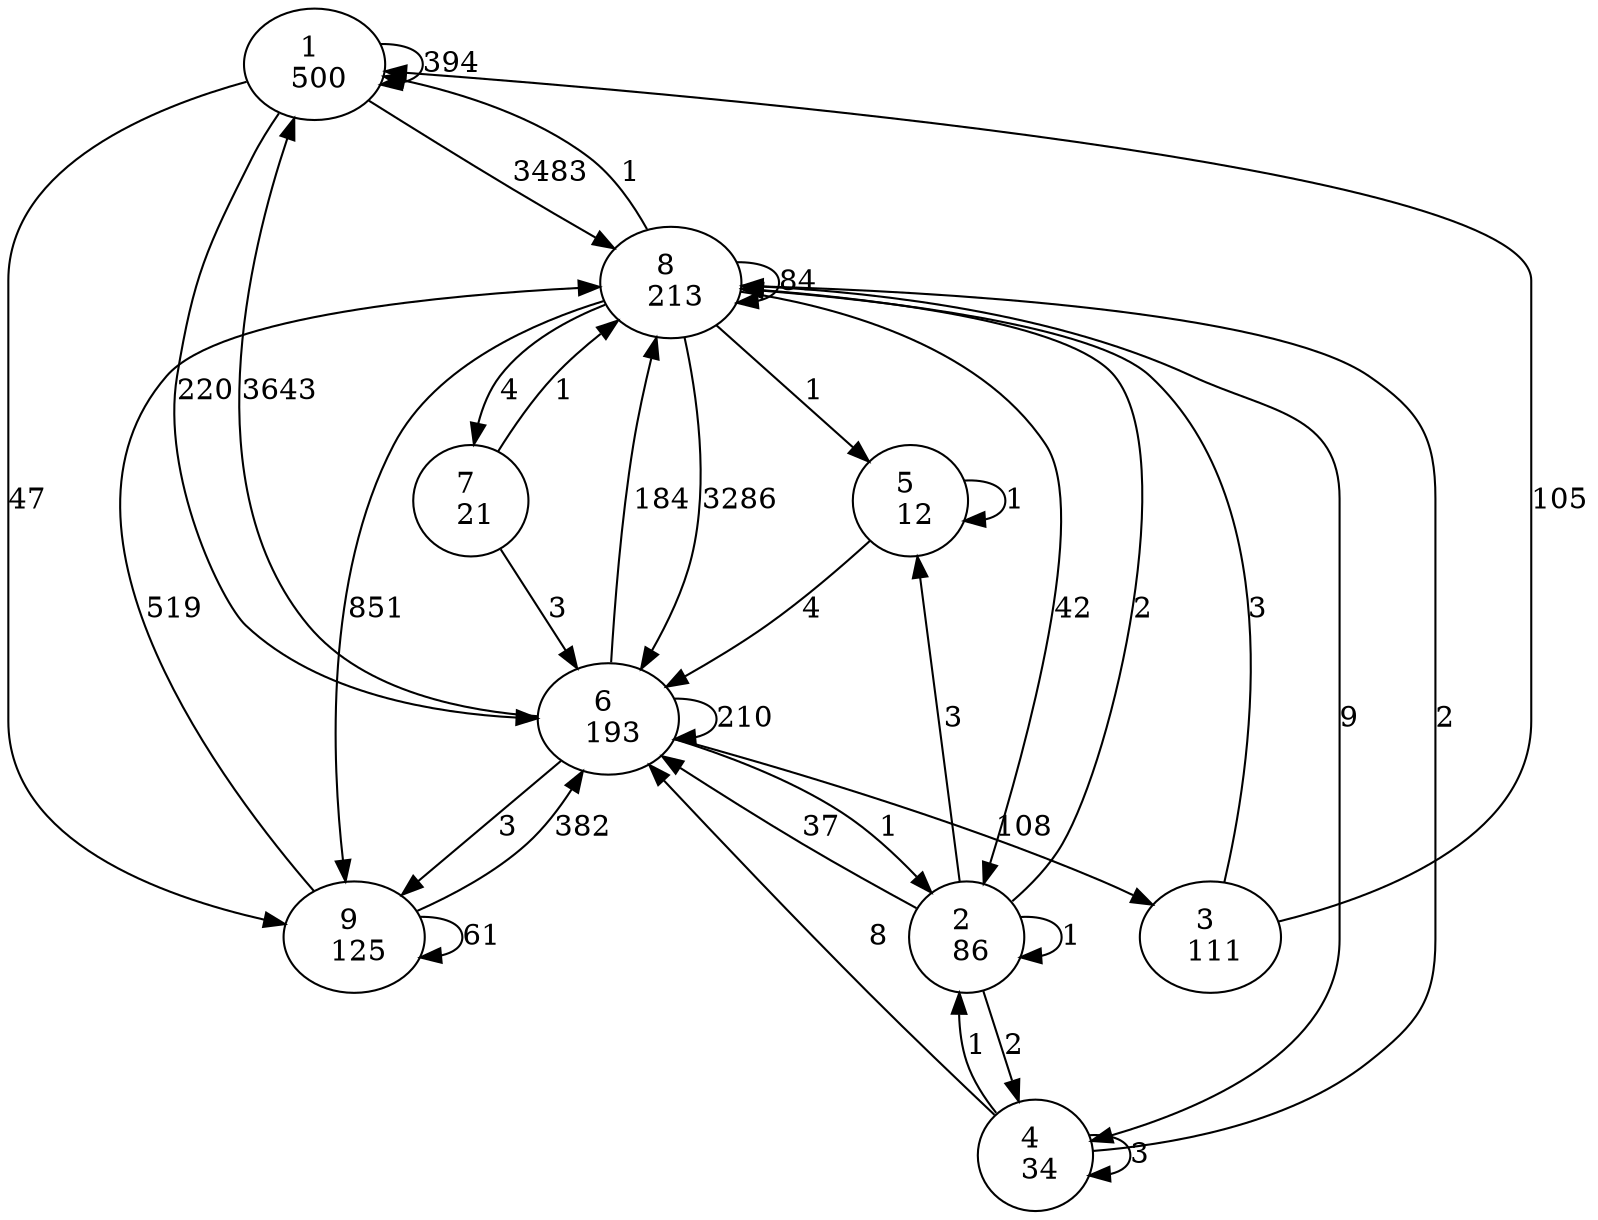digraph network_representation{
  rankdir=TB
  1 [label="1 \n 500"]
  8 [label="8 \n 213"]
  6 [label="6 \n 193"]
  9 [label="9 \n 125"]
  3 [label="3 \n 111"]
  2 [label="2 \n 86"]
  7 [label="7 \n 21"]
  4 [label="4 \n 34"]
  5 [label="5 \n 12"]
  1 -> 1 [label=394]
  1 -> 6 [label=220]
  1 -> 8 [label=3483]
  1 -> 9 [label=47]
  2 -> 2 [label=1]
  2 -> 4 [label=2]
  2 -> 5 [label=3]
  2 -> 6 [label=37]
  2 -> 8 [label=2]
  3 -> 1 [label=105]
  3 -> 8 [label=3]
  4 -> 2 [label=1]
  4 -> 4 [label=3]
  4 -> 6 [label=8]
  4 -> 8 [label=2]
  5 -> 5 [label=1]
  5 -> 6 [label=4]
  6 -> 1 [label=3643]
  6 -> 2 [label=1]
  6 -> 3 [label=108]
  6 -> 6 [label=210]
  6 -> 8 [label=184]
  6 -> 9 [label=3]
  7 -> 6 [label=3]
  7 -> 8 [label=1]
  8 -> 1 [label=1]
  8 -> 2 [label=42]
  8 -> 4 [label=9]
  8 -> 5 [label=1]
  8 -> 6 [label=3286]
  8 -> 7 [label=4]
  8 -> 8 [label=84]
  8 -> 9 [label=851]
  9 -> 6 [label=382]
  9 -> 8 [label=519]
  9 -> 9 [label=61]
}
